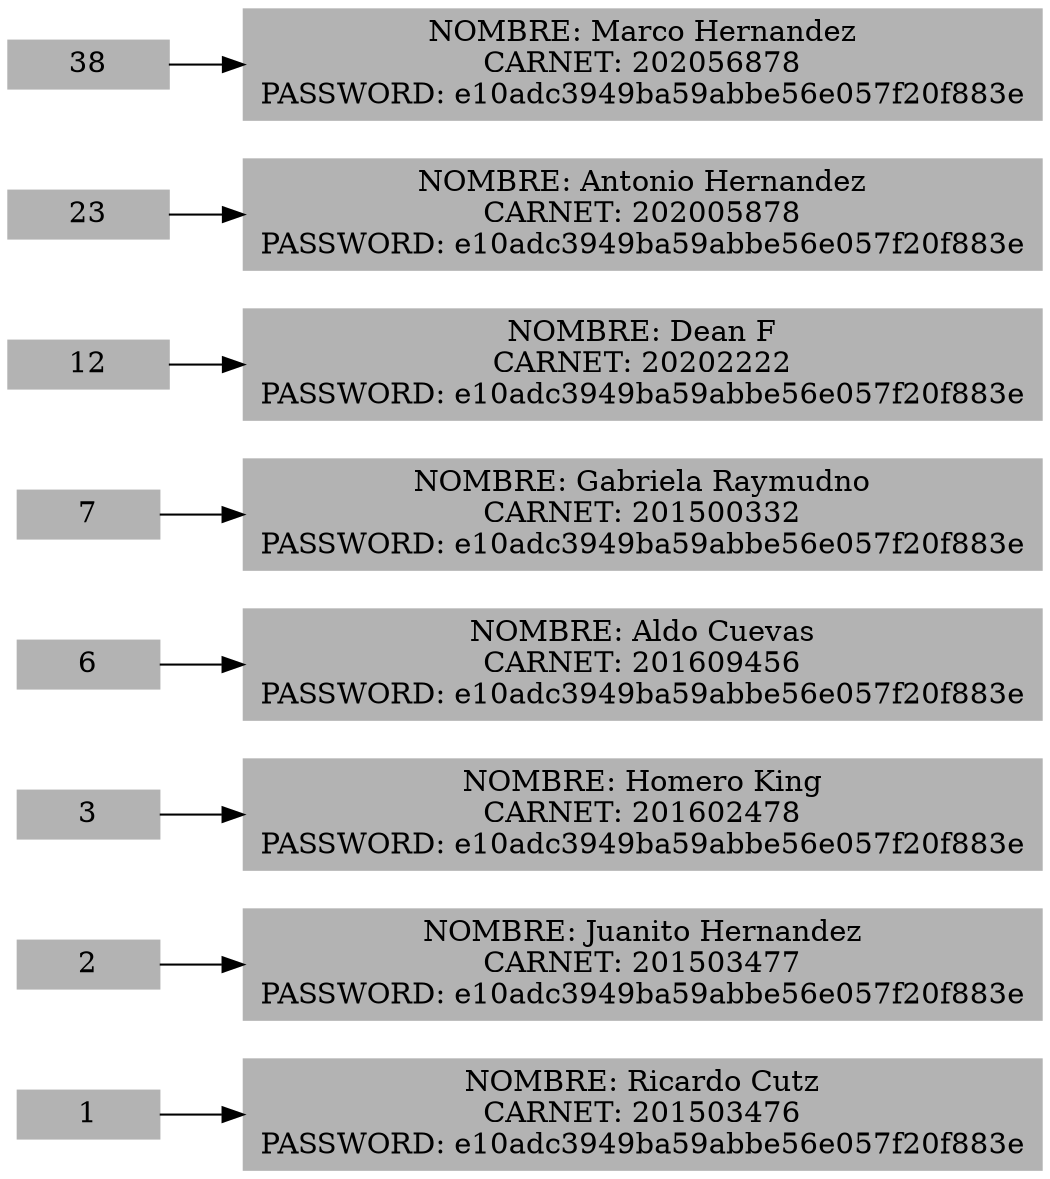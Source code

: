 digraph G{node[shape=record, width =.1, height = .1, style=filled, color = Gray70];
rankdir=LR

1[label = "{<ref>|<data>1 |}"]
1->U0
U0[label = < NOMBRE: Ricardo Cutz<BR/>CARNET: 201503476<BR/>PASSWORD: e10adc3949ba59abbe56e057f20f883e>]
2[label = "{<ref>|<data>2 |}"]
2->U1
U1[label = < NOMBRE: Juanito Hernandez<BR/>CARNET: 201503477<BR/>PASSWORD: e10adc3949ba59abbe56e057f20f883e>]
3[label = "{<ref>|<data>3 |}"]
3->U2
U2[label = < NOMBRE: Homero King<BR/>CARNET: 201602478<BR/>PASSWORD: e10adc3949ba59abbe56e057f20f883e>]
6[label = "{<ref>|<data>6 |}"]
6->U3
U3[label = < NOMBRE: Aldo Cuevas<BR/>CARNET: 201609456<BR/>PASSWORD: e10adc3949ba59abbe56e057f20f883e>]
7[label = "{<ref>|<data>7 |}"]
7->U4
U4[label = < NOMBRE: Gabriela Raymudno<BR/>CARNET: 201500332<BR/>PASSWORD: e10adc3949ba59abbe56e057f20f883e>]
12[label = "{<ref>|<data>12 |}"]
12->U5
U5[label = < NOMBRE: Dean F<BR/>CARNET: 20202222<BR/>PASSWORD: e10adc3949ba59abbe56e057f20f883e>]
23[label = "{<ref>|<data>23 |}"]
23->U6
U6[label = < NOMBRE: Antonio Hernandez<BR/>CARNET: 202005878<BR/>PASSWORD: e10adc3949ba59abbe56e057f20f883e>]
38[label = "{<ref>|<data>38 |}"]
38->U7
U7[label = < NOMBRE: Marco Hernandez<BR/>CARNET: 202056878<BR/>PASSWORD: e10adc3949ba59abbe56e057f20f883e>]
}